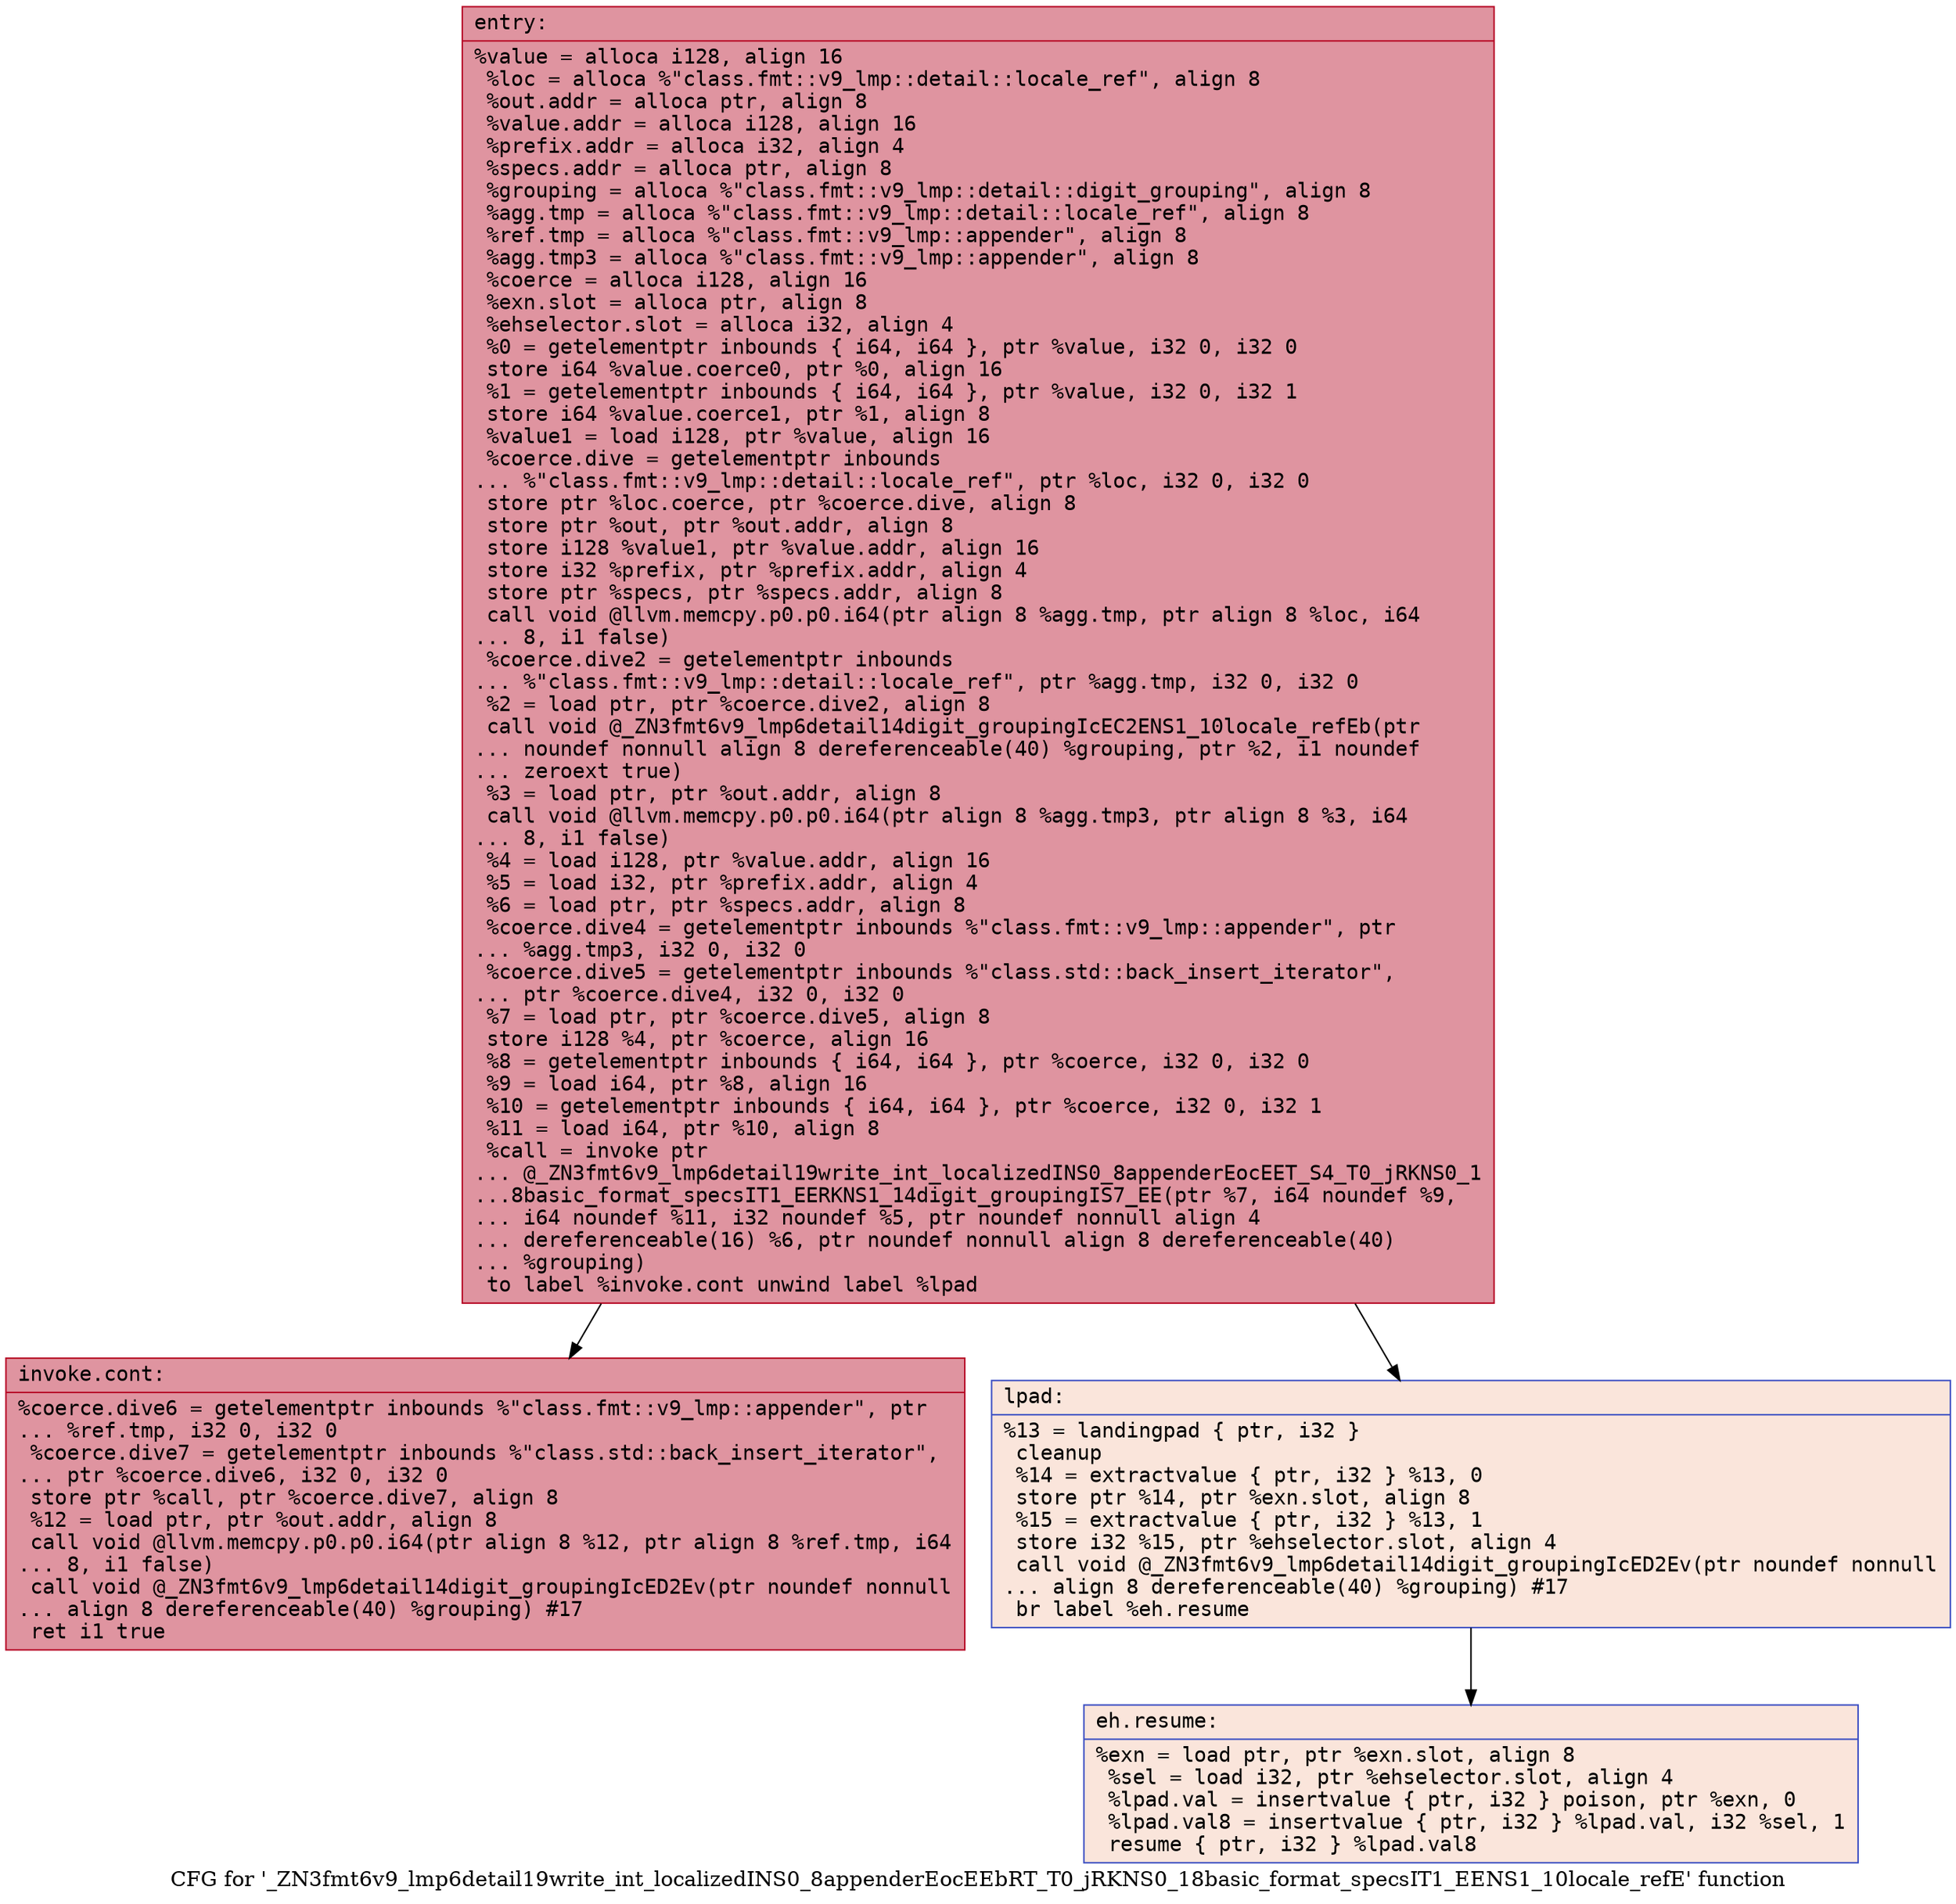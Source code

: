 digraph "CFG for '_ZN3fmt6v9_lmp6detail19write_int_localizedINS0_8appenderEocEEbRT_T0_jRKNS0_18basic_format_specsIT1_EENS1_10locale_refE' function" {
	label="CFG for '_ZN3fmt6v9_lmp6detail19write_int_localizedINS0_8appenderEocEEbRT_T0_jRKNS0_18basic_format_specsIT1_EENS1_10locale_refE' function";

	Node0x55fec35d0180 [shape=record,color="#b70d28ff", style=filled, fillcolor="#b70d2870" fontname="Courier",label="{entry:\l|  %value = alloca i128, align 16\l  %loc = alloca %\"class.fmt::v9_lmp::detail::locale_ref\", align 8\l  %out.addr = alloca ptr, align 8\l  %value.addr = alloca i128, align 16\l  %prefix.addr = alloca i32, align 4\l  %specs.addr = alloca ptr, align 8\l  %grouping = alloca %\"class.fmt::v9_lmp::detail::digit_grouping\", align 8\l  %agg.tmp = alloca %\"class.fmt::v9_lmp::detail::locale_ref\", align 8\l  %ref.tmp = alloca %\"class.fmt::v9_lmp::appender\", align 8\l  %agg.tmp3 = alloca %\"class.fmt::v9_lmp::appender\", align 8\l  %coerce = alloca i128, align 16\l  %exn.slot = alloca ptr, align 8\l  %ehselector.slot = alloca i32, align 4\l  %0 = getelementptr inbounds \{ i64, i64 \}, ptr %value, i32 0, i32 0\l  store i64 %value.coerce0, ptr %0, align 16\l  %1 = getelementptr inbounds \{ i64, i64 \}, ptr %value, i32 0, i32 1\l  store i64 %value.coerce1, ptr %1, align 8\l  %value1 = load i128, ptr %value, align 16\l  %coerce.dive = getelementptr inbounds\l... %\"class.fmt::v9_lmp::detail::locale_ref\", ptr %loc, i32 0, i32 0\l  store ptr %loc.coerce, ptr %coerce.dive, align 8\l  store ptr %out, ptr %out.addr, align 8\l  store i128 %value1, ptr %value.addr, align 16\l  store i32 %prefix, ptr %prefix.addr, align 4\l  store ptr %specs, ptr %specs.addr, align 8\l  call void @llvm.memcpy.p0.p0.i64(ptr align 8 %agg.tmp, ptr align 8 %loc, i64\l... 8, i1 false)\l  %coerce.dive2 = getelementptr inbounds\l... %\"class.fmt::v9_lmp::detail::locale_ref\", ptr %agg.tmp, i32 0, i32 0\l  %2 = load ptr, ptr %coerce.dive2, align 8\l  call void @_ZN3fmt6v9_lmp6detail14digit_groupingIcEC2ENS1_10locale_refEb(ptr\l... noundef nonnull align 8 dereferenceable(40) %grouping, ptr %2, i1 noundef\l... zeroext true)\l  %3 = load ptr, ptr %out.addr, align 8\l  call void @llvm.memcpy.p0.p0.i64(ptr align 8 %agg.tmp3, ptr align 8 %3, i64\l... 8, i1 false)\l  %4 = load i128, ptr %value.addr, align 16\l  %5 = load i32, ptr %prefix.addr, align 4\l  %6 = load ptr, ptr %specs.addr, align 8\l  %coerce.dive4 = getelementptr inbounds %\"class.fmt::v9_lmp::appender\", ptr\l... %agg.tmp3, i32 0, i32 0\l  %coerce.dive5 = getelementptr inbounds %\"class.std::back_insert_iterator\",\l... ptr %coerce.dive4, i32 0, i32 0\l  %7 = load ptr, ptr %coerce.dive5, align 8\l  store i128 %4, ptr %coerce, align 16\l  %8 = getelementptr inbounds \{ i64, i64 \}, ptr %coerce, i32 0, i32 0\l  %9 = load i64, ptr %8, align 16\l  %10 = getelementptr inbounds \{ i64, i64 \}, ptr %coerce, i32 0, i32 1\l  %11 = load i64, ptr %10, align 8\l  %call = invoke ptr\l... @_ZN3fmt6v9_lmp6detail19write_int_localizedINS0_8appenderEocEET_S4_T0_jRKNS0_1\l...8basic_format_specsIT1_EERKNS1_14digit_groupingIS7_EE(ptr %7, i64 noundef %9,\l... i64 noundef %11, i32 noundef %5, ptr noundef nonnull align 4\l... dereferenceable(16) %6, ptr noundef nonnull align 8 dereferenceable(40)\l... %grouping)\l          to label %invoke.cont unwind label %lpad\l}"];
	Node0x55fec35d0180 -> Node0x55fec35d2380[tooltip="entry -> invoke.cont\nProbability 100.00%" ];
	Node0x55fec35d0180 -> Node0x55fec35d2400[tooltip="entry -> lpad\nProbability 0.00%" ];
	Node0x55fec35d2380 [shape=record,color="#b70d28ff", style=filled, fillcolor="#b70d2870" fontname="Courier",label="{invoke.cont:\l|  %coerce.dive6 = getelementptr inbounds %\"class.fmt::v9_lmp::appender\", ptr\l... %ref.tmp, i32 0, i32 0\l  %coerce.dive7 = getelementptr inbounds %\"class.std::back_insert_iterator\",\l... ptr %coerce.dive6, i32 0, i32 0\l  store ptr %call, ptr %coerce.dive7, align 8\l  %12 = load ptr, ptr %out.addr, align 8\l  call void @llvm.memcpy.p0.p0.i64(ptr align 8 %12, ptr align 8 %ref.tmp, i64\l... 8, i1 false)\l  call void @_ZN3fmt6v9_lmp6detail14digit_groupingIcED2Ev(ptr noundef nonnull\l... align 8 dereferenceable(40) %grouping) #17\l  ret i1 true\l}"];
	Node0x55fec35d2400 [shape=record,color="#3d50c3ff", style=filled, fillcolor="#f4c5ad70" fontname="Courier",label="{lpad:\l|  %13 = landingpad \{ ptr, i32 \}\l          cleanup\l  %14 = extractvalue \{ ptr, i32 \} %13, 0\l  store ptr %14, ptr %exn.slot, align 8\l  %15 = extractvalue \{ ptr, i32 \} %13, 1\l  store i32 %15, ptr %ehselector.slot, align 4\l  call void @_ZN3fmt6v9_lmp6detail14digit_groupingIcED2Ev(ptr noundef nonnull\l... align 8 dereferenceable(40) %grouping) #17\l  br label %eh.resume\l}"];
	Node0x55fec35d2400 -> Node0x55fec35d2f00[tooltip="lpad -> eh.resume\nProbability 100.00%" ];
	Node0x55fec35d2f00 [shape=record,color="#3d50c3ff", style=filled, fillcolor="#f4c5ad70" fontname="Courier",label="{eh.resume:\l|  %exn = load ptr, ptr %exn.slot, align 8\l  %sel = load i32, ptr %ehselector.slot, align 4\l  %lpad.val = insertvalue \{ ptr, i32 \} poison, ptr %exn, 0\l  %lpad.val8 = insertvalue \{ ptr, i32 \} %lpad.val, i32 %sel, 1\l  resume \{ ptr, i32 \} %lpad.val8\l}"];
}

